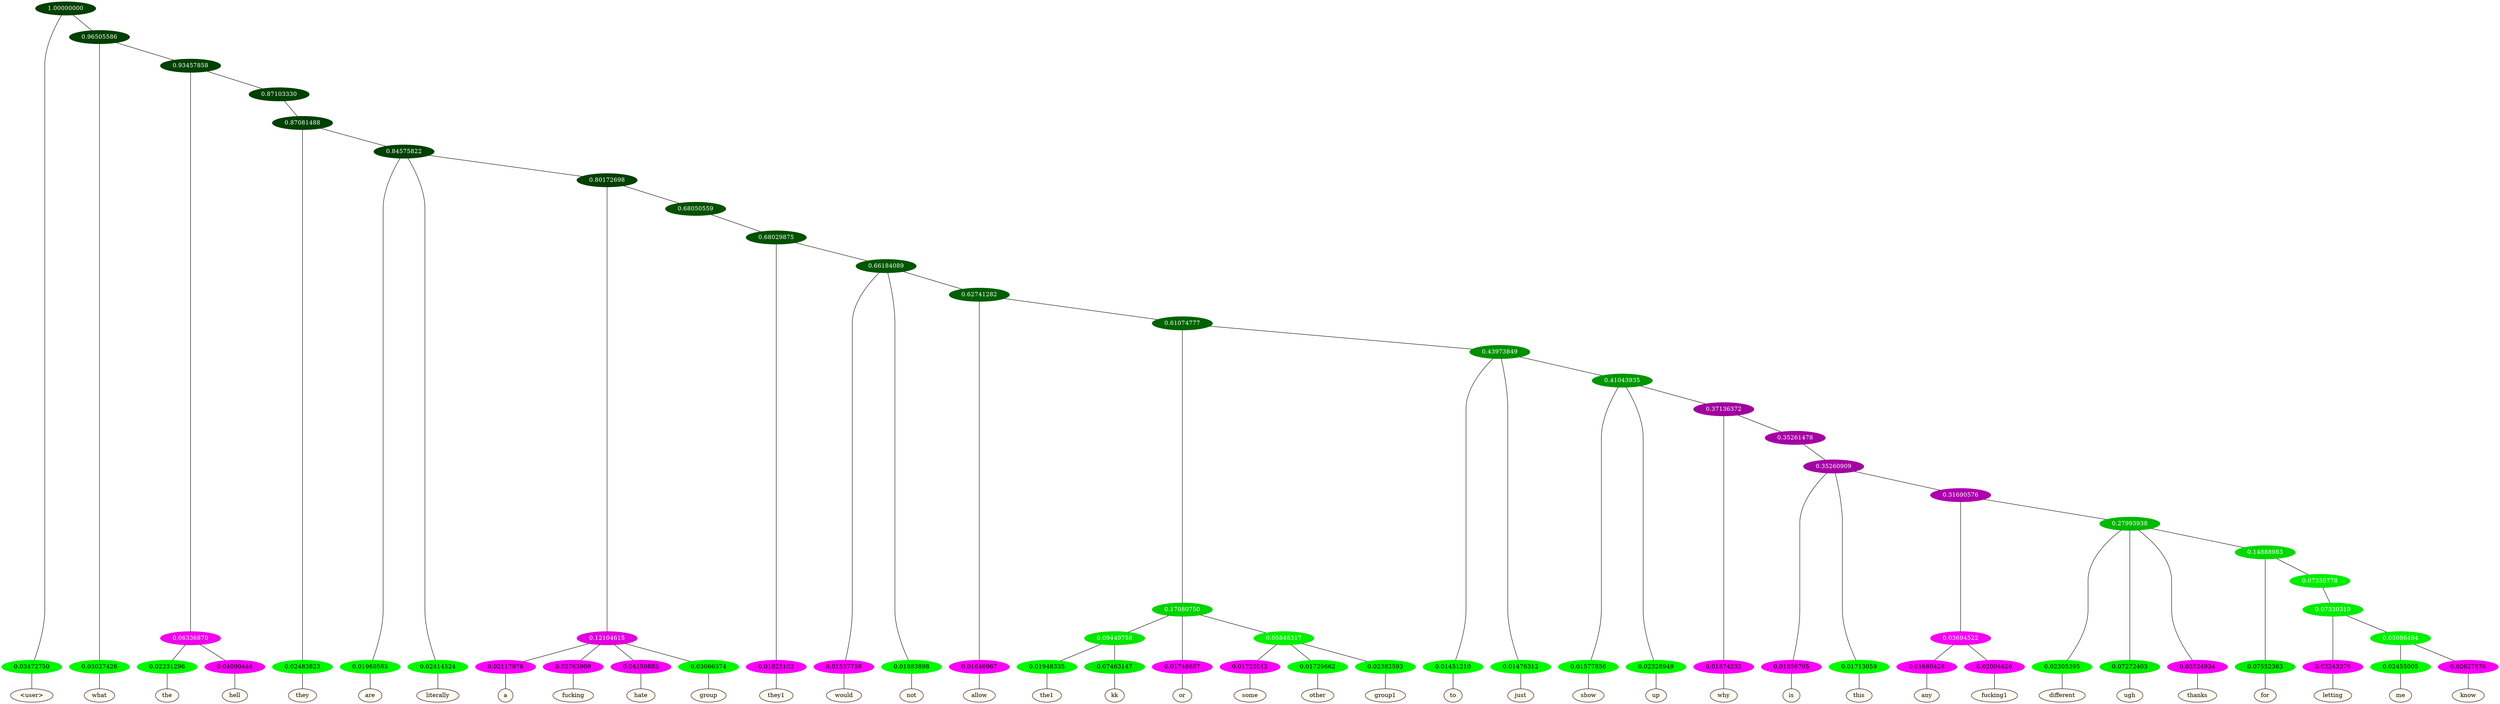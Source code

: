 graph {
	node [format=png height=0.15 nodesep=0.001 ordering=out overlap=prism overlap_scaling=0.01 ranksep=0.001 ratio=0.2 style=filled width=0.15]
	{
		rank=same
		a_w_1 [label="\<user\>" color=black fillcolor=floralwhite style="filled,solid"]
		a_w_3 [label=what color=black fillcolor=floralwhite style="filled,solid"]
		a_w_7 [label=the color=black fillcolor=floralwhite style="filled,solid"]
		a_w_8 [label=hell color=black fillcolor=floralwhite style="filled,solid"]
		a_w_10 [label=they color=black fillcolor=floralwhite style="filled,solid"]
		a_w_12 [label=are color=black fillcolor=floralwhite style="filled,solid"]
		a_w_13 [label=literally color=black fillcolor=floralwhite style="filled,solid"]
		a_w_17 [label=a color=black fillcolor=floralwhite style="filled,solid"]
		a_w_18 [label=fucking color=black fillcolor=floralwhite style="filled,solid"]
		a_w_19 [label=hate color=black fillcolor=floralwhite style="filled,solid"]
		a_w_20 [label=group color=black fillcolor=floralwhite style="filled,solid"]
		a_w_22 [label=they1 color=black fillcolor=floralwhite style="filled,solid"]
		a_w_24 [label=would color=black fillcolor=floralwhite style="filled,solid"]
		a_w_25 [label=not color=black fillcolor=floralwhite style="filled,solid"]
		a_w_27 [label=allow color=black fillcolor=floralwhite style="filled,solid"]
		a_w_37 [label=the1 color=black fillcolor=floralwhite style="filled,solid"]
		a_w_38 [label=kk color=black fillcolor=floralwhite style="filled,solid"]
		a_w_32 [label=or color=black fillcolor=floralwhite style="filled,solid"]
		a_w_39 [label=some color=black fillcolor=floralwhite style="filled,solid"]
		a_w_40 [label=other color=black fillcolor=floralwhite style="filled,solid"]
		a_w_41 [label=group1 color=black fillcolor=floralwhite style="filled,solid"]
		a_w_34 [label=to color=black fillcolor=floralwhite style="filled,solid"]
		a_w_35 [label=just color=black fillcolor=floralwhite style="filled,solid"]
		a_w_42 [label=show color=black fillcolor=floralwhite style="filled,solid"]
		a_w_43 [label=up color=black fillcolor=floralwhite style="filled,solid"]
		a_w_45 [label=why color=black fillcolor=floralwhite style="filled,solid"]
		a_w_48 [label=is color=black fillcolor=floralwhite style="filled,solid"]
		a_w_49 [label=this color=black fillcolor=floralwhite style="filled,solid"]
		a_w_53 [label=any color=black fillcolor=floralwhite style="filled,solid"]
		a_w_54 [label=fucking1 color=black fillcolor=floralwhite style="filled,solid"]
		a_w_55 [label=different color=black fillcolor=floralwhite style="filled,solid"]
		a_w_56 [label=ugh color=black fillcolor=floralwhite style="filled,solid"]
		a_w_57 [label=thanks color=black fillcolor=floralwhite style="filled,solid"]
		a_w_59 [label=for color=black fillcolor=floralwhite style="filled,solid"]
		a_w_62 [label=letting color=black fillcolor=floralwhite style="filled,solid"]
		a_w_64 [label=me color=black fillcolor=floralwhite style="filled,solid"]
		a_w_65 [label=know color=black fillcolor=floralwhite style="filled,solid"]
	}
	a_n_1 -- a_w_1
	a_n_3 -- a_w_3
	a_n_7 -- a_w_7
	a_n_8 -- a_w_8
	a_n_10 -- a_w_10
	a_n_12 -- a_w_12
	a_n_13 -- a_w_13
	a_n_17 -- a_w_17
	a_n_18 -- a_w_18
	a_n_19 -- a_w_19
	a_n_20 -- a_w_20
	a_n_22 -- a_w_22
	a_n_24 -- a_w_24
	a_n_25 -- a_w_25
	a_n_27 -- a_w_27
	a_n_37 -- a_w_37
	a_n_38 -- a_w_38
	a_n_32 -- a_w_32
	a_n_39 -- a_w_39
	a_n_40 -- a_w_40
	a_n_41 -- a_w_41
	a_n_34 -- a_w_34
	a_n_35 -- a_w_35
	a_n_42 -- a_w_42
	a_n_43 -- a_w_43
	a_n_45 -- a_w_45
	a_n_48 -- a_w_48
	a_n_49 -- a_w_49
	a_n_53 -- a_w_53
	a_n_54 -- a_w_54
	a_n_55 -- a_w_55
	a_n_56 -- a_w_56
	a_n_57 -- a_w_57
	a_n_59 -- a_w_59
	a_n_62 -- a_w_62
	a_n_64 -- a_w_64
	a_n_65 -- a_w_65
	{
		rank=same
		a_n_1 [label=0.03472750 color="0.334 1.000 0.965" fontcolor=black]
		a_n_3 [label=0.03027426 color="0.334 1.000 0.970" fontcolor=black]
		a_n_7 [label=0.02231296 color="0.334 1.000 0.978" fontcolor=black]
		a_n_8 [label=0.04090444 color="0.835 1.000 0.959" fontcolor=black]
		a_n_10 [label=0.02483823 color="0.334 1.000 0.975" fontcolor=black]
		a_n_12 [label=0.01969585 color="0.334 1.000 0.980" fontcolor=black]
		a_n_13 [label=0.02414524 color="0.334 1.000 0.976" fontcolor=black]
		a_n_17 [label=0.02117978 color="0.835 1.000 0.979" fontcolor=black]
		a_n_18 [label=0.02763909 color="0.835 1.000 0.972" fontcolor=black]
		a_n_19 [label=0.04150883 color="0.835 1.000 0.958" fontcolor=black]
		a_n_20 [label=0.03066374 color="0.334 1.000 0.969" fontcolor=black]
		a_n_22 [label=0.01825102 color="0.835 1.000 0.982" fontcolor=black]
		a_n_24 [label=0.01537758 color="0.835 1.000 0.985" fontcolor=black]
		a_n_25 [label=0.01883898 color="0.334 1.000 0.981" fontcolor=black]
		a_n_27 [label=0.01646967 color="0.835 1.000 0.984" fontcolor=black]
		a_n_37 [label=0.01948335 color="0.334 1.000 0.981" fontcolor=black]
		a_n_38 [label=0.07463147 color="0.334 1.000 0.925" fontcolor=black]
		a_n_32 [label=0.01748687 color="0.835 1.000 0.983" fontcolor=black]
		a_n_39 [label=0.01722012 color="0.835 1.000 0.983" fontcolor=black]
		a_n_40 [label=0.01729662 color="0.334 1.000 0.983" fontcolor=black]
		a_n_41 [label=0.02382593 color="0.334 1.000 0.976" fontcolor=black]
		a_n_34 [label=0.01451210 color="0.334 1.000 0.985" fontcolor=black]
		a_n_35 [label=0.01476312 color="0.334 1.000 0.985" fontcolor=black]
		a_n_42 [label=0.01577856 color="0.334 1.000 0.984" fontcolor=black]
		a_n_43 [label=0.02328949 color="0.334 1.000 0.977" fontcolor=black]
		a_n_45 [label=0.01874232 color="0.835 1.000 0.981" fontcolor=black]
		a_n_48 [label=0.01856705 color="0.835 1.000 0.981" fontcolor=black]
		a_n_49 [label=0.01713059 color="0.334 1.000 0.983" fontcolor=black]
		a_n_53 [label=0.01680428 color="0.835 1.000 0.983" fontcolor=black]
		a_n_54 [label=0.02004626 color="0.835 1.000 0.980" fontcolor=black]
		a_n_55 [label=0.02305395 color="0.334 1.000 0.977" fontcolor=black]
		a_n_56 [label=0.07272403 color="0.334 1.000 0.927" fontcolor=black]
		a_n_57 [label=0.03524934 color="0.835 1.000 0.965" fontcolor=black]
		a_n_59 [label=0.07552363 color="0.334 1.000 0.924" fontcolor=black]
		a_n_62 [label=0.02243376 color="0.835 1.000 0.978" fontcolor=black]
		a_n_64 [label=0.02455005 color="0.334 1.000 0.975" fontcolor=black]
		a_n_65 [label=0.02627676 color="0.835 1.000 0.974" fontcolor=black]
	}
	a_n_0 [label=1.00000000 color="0.334 1.000 0.250" fontcolor=grey99]
	a_n_0 -- a_n_1
	a_n_2 [label=0.96505586 color="0.334 1.000 0.250" fontcolor=grey99]
	a_n_0 -- a_n_2
	a_n_2 -- a_n_3
	a_n_4 [label=0.93457858 color="0.334 1.000 0.250" fontcolor=grey99]
	a_n_2 -- a_n_4
	a_n_5 [label=0.06336870 color="0.835 1.000 0.937" fontcolor=grey99]
	a_n_4 -- a_n_5
	a_n_6 [label=0.87103330 color="0.334 1.000 0.250" fontcolor=grey99]
	a_n_4 -- a_n_6
	a_n_5 -- a_n_7
	a_n_5 -- a_n_8
	a_n_9 [label=0.87081488 color="0.334 1.000 0.250" fontcolor=grey99]
	a_n_6 -- a_n_9
	a_n_9 -- a_n_10
	a_n_11 [label=0.84575822 color="0.334 1.000 0.250" fontcolor=grey99]
	a_n_9 -- a_n_11
	a_n_11 -- a_n_12
	a_n_11 -- a_n_13
	a_n_14 [label=0.80172698 color="0.334 1.000 0.250" fontcolor=grey99]
	a_n_11 -- a_n_14
	a_n_15 [label=0.12104615 color="0.835 1.000 0.879" fontcolor=grey99]
	a_n_14 -- a_n_15
	a_n_16 [label=0.68050559 color="0.334 1.000 0.319" fontcolor=grey99]
	a_n_14 -- a_n_16
	a_n_15 -- a_n_17
	a_n_15 -- a_n_18
	a_n_15 -- a_n_19
	a_n_15 -- a_n_20
	a_n_21 [label=0.68029875 color="0.334 1.000 0.320" fontcolor=grey99]
	a_n_16 -- a_n_21
	a_n_21 -- a_n_22
	a_n_23 [label=0.66184089 color="0.334 1.000 0.338" fontcolor=grey99]
	a_n_21 -- a_n_23
	a_n_23 -- a_n_24
	a_n_23 -- a_n_25
	a_n_26 [label=0.62741282 color="0.334 1.000 0.373" fontcolor=grey99]
	a_n_23 -- a_n_26
	a_n_26 -- a_n_27
	a_n_28 [label=0.61074777 color="0.334 1.000 0.389" fontcolor=grey99]
	a_n_26 -- a_n_28
	a_n_29 [label=0.17080750 color="0.334 1.000 0.829" fontcolor=grey99]
	a_n_28 -- a_n_29
	a_n_30 [label=0.43973849 color="0.334 1.000 0.560" fontcolor=grey99]
	a_n_28 -- a_n_30
	a_n_31 [label=0.09449758 color="0.334 1.000 0.906" fontcolor=grey99]
	a_n_29 -- a_n_31
	a_n_29 -- a_n_32
	a_n_33 [label=0.05848317 color="0.334 1.000 0.942" fontcolor=grey99]
	a_n_29 -- a_n_33
	a_n_30 -- a_n_34
	a_n_30 -- a_n_35
	a_n_36 [label=0.41043935 color="0.334 1.000 0.590" fontcolor=grey99]
	a_n_30 -- a_n_36
	a_n_31 -- a_n_37
	a_n_31 -- a_n_38
	a_n_33 -- a_n_39
	a_n_33 -- a_n_40
	a_n_33 -- a_n_41
	a_n_36 -- a_n_42
	a_n_36 -- a_n_43
	a_n_44 [label=0.37136372 color="0.835 1.000 0.629" fontcolor=grey99]
	a_n_36 -- a_n_44
	a_n_44 -- a_n_45
	a_n_46 [label=0.35261478 color="0.835 1.000 0.647" fontcolor=grey99]
	a_n_44 -- a_n_46
	a_n_47 [label=0.35260909 color="0.835 1.000 0.647" fontcolor=grey99]
	a_n_46 -- a_n_47
	a_n_47 -- a_n_48
	a_n_47 -- a_n_49
	a_n_50 [label=0.31690576 color="0.835 1.000 0.683" fontcolor=grey99]
	a_n_47 -- a_n_50
	a_n_51 [label=0.03694522 color="0.835 1.000 0.963" fontcolor=grey99]
	a_n_50 -- a_n_51
	a_n_52 [label=0.27993938 color="0.334 1.000 0.720" fontcolor=grey99]
	a_n_50 -- a_n_52
	a_n_51 -- a_n_53
	a_n_51 -- a_n_54
	a_n_52 -- a_n_55
	a_n_52 -- a_n_56
	a_n_52 -- a_n_57
	a_n_58 [label=0.14888983 color="0.334 1.000 0.851" fontcolor=grey99]
	a_n_52 -- a_n_58
	a_n_58 -- a_n_59
	a_n_60 [label=0.07330778 color="0.334 1.000 0.927" fontcolor=grey99]
	a_n_58 -- a_n_60
	a_n_61 [label=0.07330319 color="0.334 1.000 0.927" fontcolor=grey99]
	a_n_60 -- a_n_61
	a_n_61 -- a_n_62
	a_n_63 [label=0.05086484 color="0.334 1.000 0.949" fontcolor=grey99]
	a_n_61 -- a_n_63
	a_n_63 -- a_n_64
	a_n_63 -- a_n_65
}
